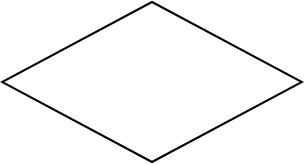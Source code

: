 <mxfile version="12.1.7" type="github" pages="1"><diagram id="cIxFQv27kr1OFAZyPRKi" name="Page-1"><mxGraphModel dx="1034" dy="1668" grid="1" gridSize="10" guides="1" tooltips="1" connect="1" arrows="1" fold="1" page="1" pageScale="1" pageWidth="827" pageHeight="1169" math="0" shadow="0"><root><mxCell id="0"/><mxCell id="1" parent="0"/><mxCell id="Cbo-kUQH-pJc7JE6aQtw-1" value="" style="rhombus;whiteSpace=wrap;html=1;" vertex="1" parent="1"><mxGeometry x="180" y="250" width="150" height="80" as="geometry"/></mxCell></root></mxGraphModel></diagram></mxfile>